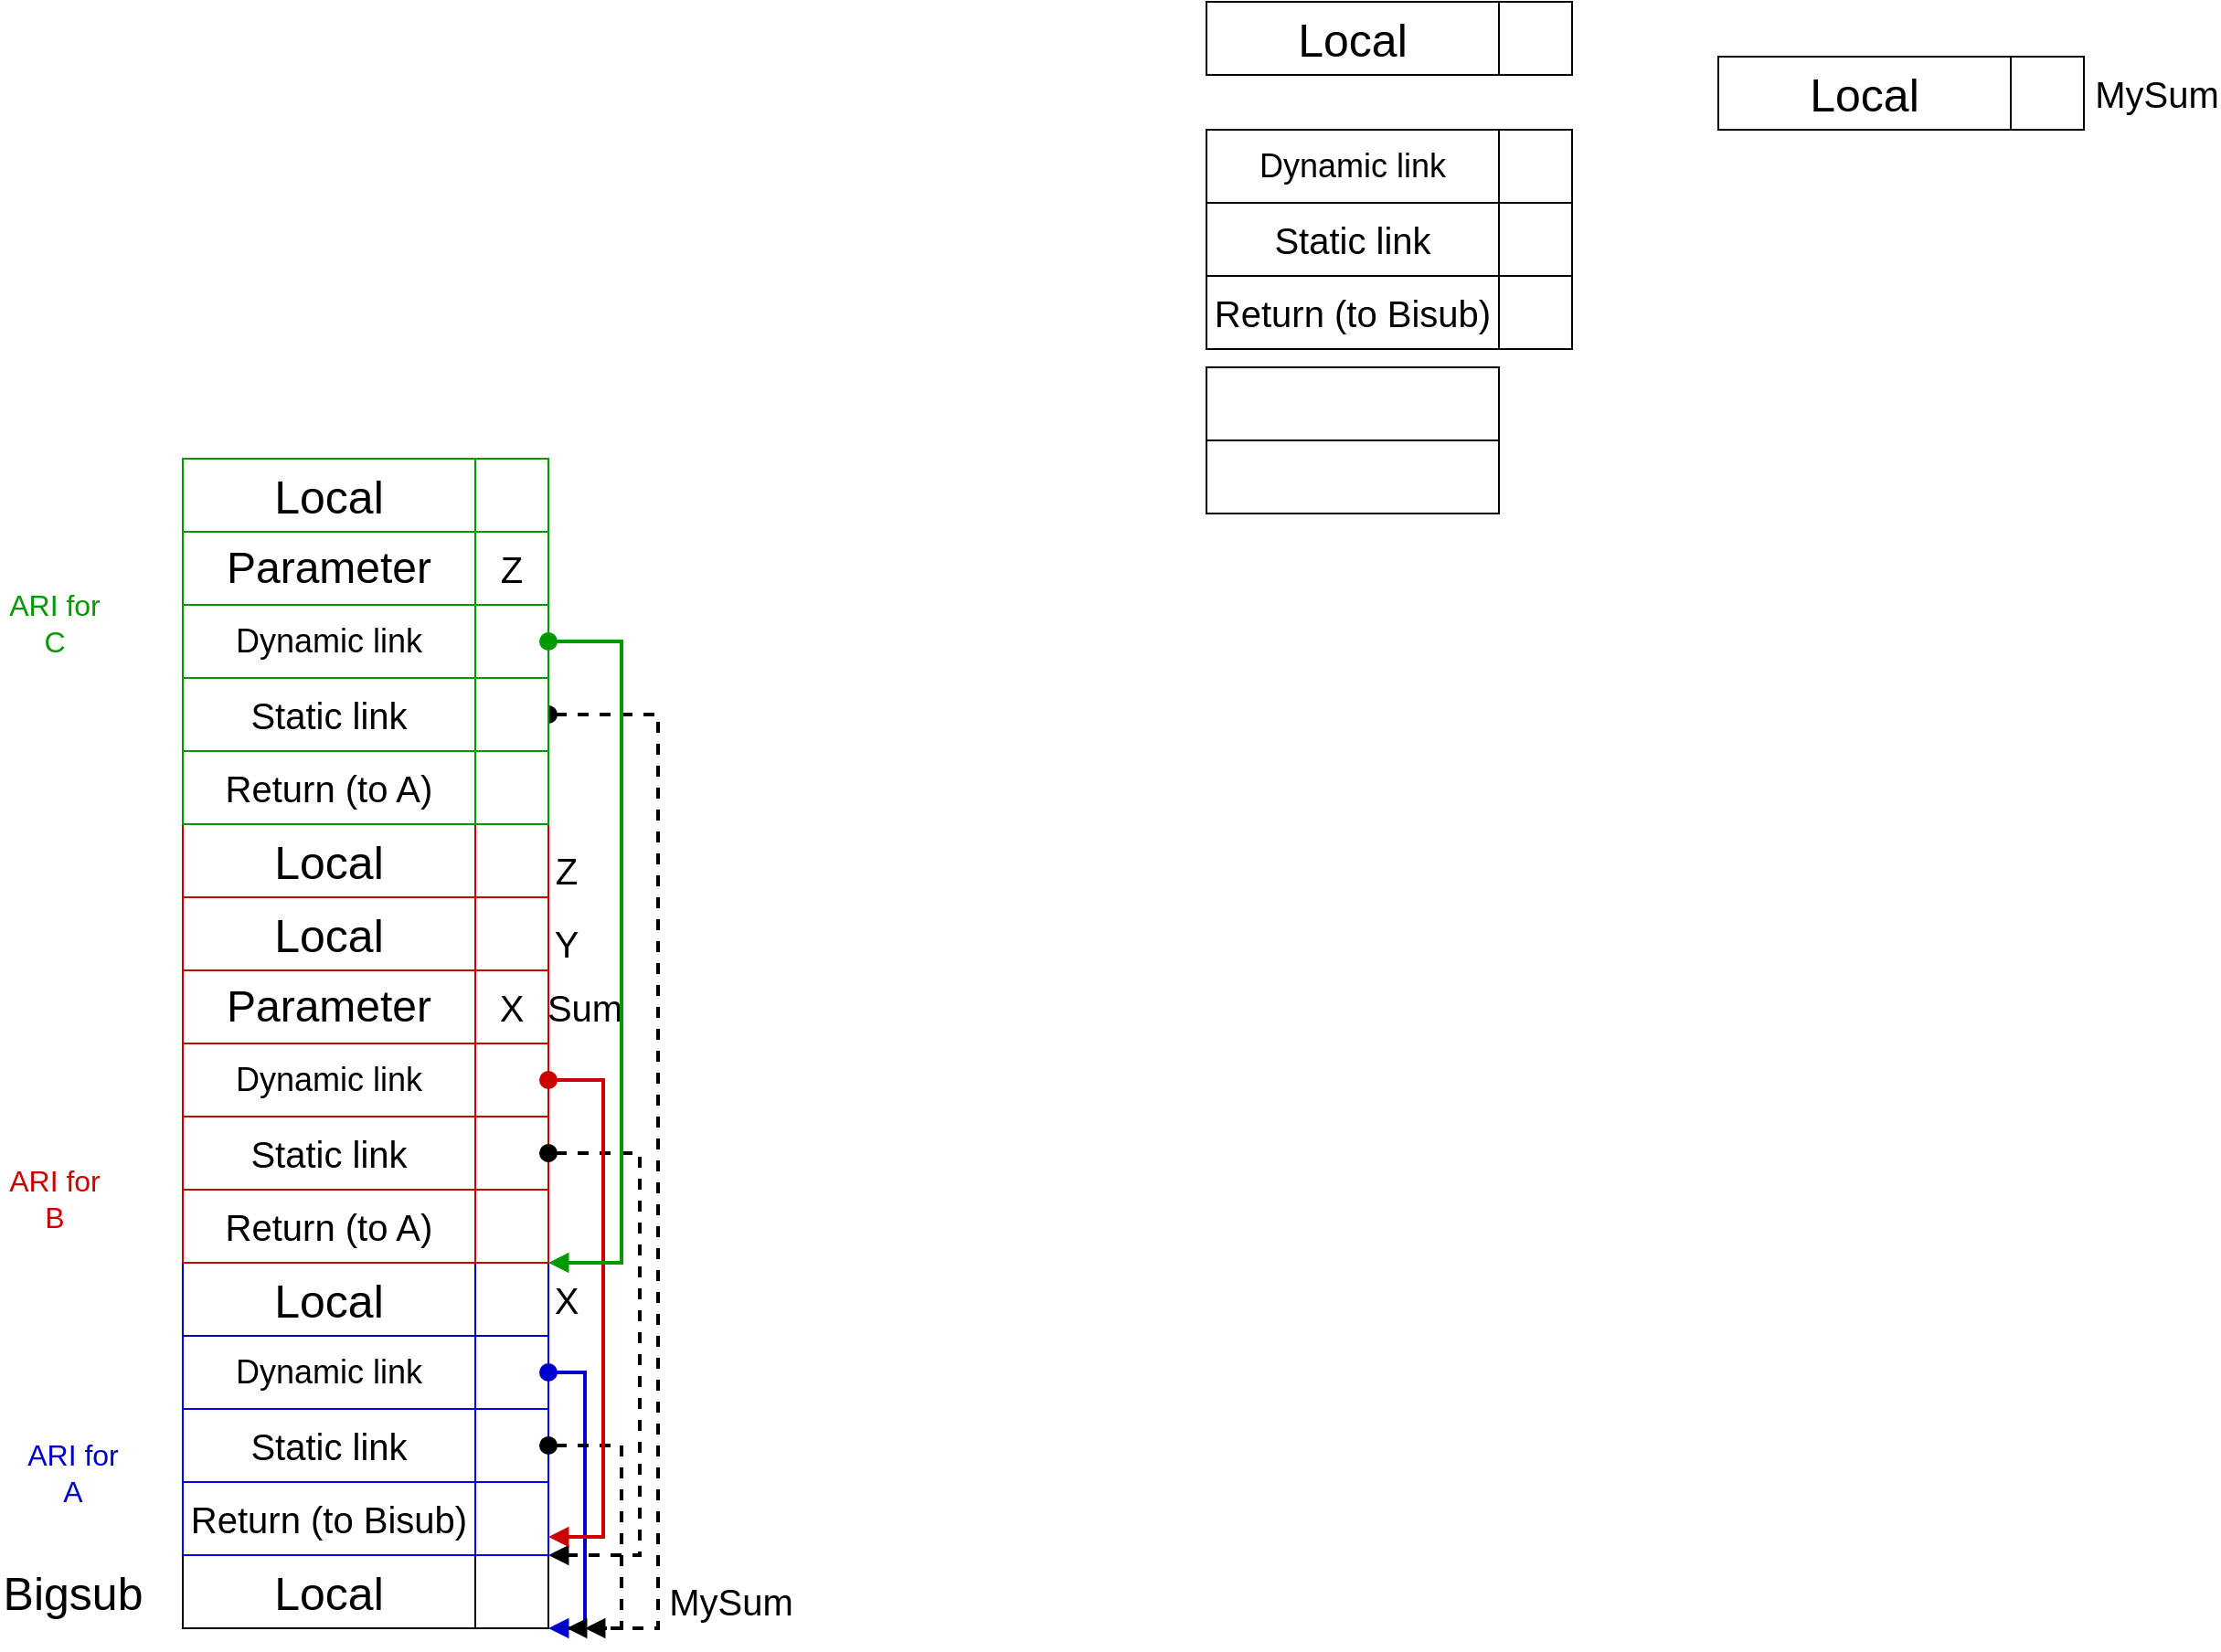 <mxfile version="24.2.2" type="github">
  <diagram name="Page-1" id="TGgWqXuE1IWvRGq6BxiU">
    <mxGraphModel dx="2284" dy="1904" grid="1" gridSize="10" guides="1" tooltips="1" connect="1" arrows="1" fold="1" page="1" pageScale="1" pageWidth="850" pageHeight="1100" math="0" shadow="0">
      <root>
        <mxCell id="0" />
        <mxCell id="1" parent="0" />
        <mxCell id="kFgDq9HKoR-4JnCqN2cn-78" value="" style="html=1;verticalAlign=bottom;startArrow=oval;startFill=1;endArrow=block;startSize=8;curved=0;rounded=0;fontSize=12;dashed=1;exitX=1;exitY=0.5;exitDx=0;exitDy=0;strokeWidth=2;" parent="1" edge="1">
          <mxGeometry width="60" relative="1" as="geometry">
            <mxPoint x="280" y="380" as="sourcePoint" />
            <mxPoint x="300" y="880" as="targetPoint" />
            <Array as="points">
              <mxPoint x="340" y="380" />
              <mxPoint x="340" y="880" />
            </Array>
          </mxGeometry>
        </mxCell>
        <mxCell id="kFgDq9HKoR-4JnCqN2cn-1" value="" style="rounded=0;whiteSpace=wrap;html=1;" parent="1" vertex="1">
          <mxGeometry x="240" y="840" width="40" height="40" as="geometry" />
        </mxCell>
        <mxCell id="kFgDq9HKoR-4JnCqN2cn-3" value="&lt;font style=&quot;font-size: 25px;&quot;&gt;Local&lt;/font&gt;" style="rounded=0;whiteSpace=wrap;html=1;" parent="1" vertex="1">
          <mxGeometry x="80" y="840" width="160" height="40" as="geometry" />
        </mxCell>
        <mxCell id="kFgDq9HKoR-4JnCqN2cn-6" value="&lt;font style=&quot;font-size: 25px;&quot;&gt;Bigsub&lt;/font&gt;" style="text;strokeColor=none;fillColor=none;html=1;align=center;verticalAlign=middle;whiteSpace=wrap;rounded=0;fontSize=16;" parent="1" vertex="1">
          <mxGeometry x="-10" y="845" width="60" height="30" as="geometry" />
        </mxCell>
        <mxCell id="kFgDq9HKoR-4JnCqN2cn-7" value="&lt;font style=&quot;font-size: 20px;&quot;&gt;MySum&lt;/font&gt;" style="text;strokeColor=none;fillColor=none;html=1;align=center;verticalAlign=middle;whiteSpace=wrap;rounded=0;fontSize=16;" parent="1" vertex="1">
          <mxGeometry x="350" y="850" width="60" height="30" as="geometry" />
        </mxCell>
        <mxCell id="kFgDq9HKoR-4JnCqN2cn-8" value="" style="rounded=0;whiteSpace=wrap;html=1;" parent="1" vertex="1">
          <mxGeometry x="800" y="-10" width="40" height="40" as="geometry" />
        </mxCell>
        <mxCell id="kFgDq9HKoR-4JnCqN2cn-9" value="&lt;font style=&quot;font-size: 25px;&quot;&gt;Local&lt;/font&gt;" style="rounded=0;whiteSpace=wrap;html=1;" parent="1" vertex="1">
          <mxGeometry x="640" y="-10" width="160" height="40" as="geometry" />
        </mxCell>
        <mxCell id="kFgDq9HKoR-4JnCqN2cn-10" value="" style="rounded=0;whiteSpace=wrap;html=1;" parent="1" vertex="1">
          <mxGeometry x="800" y="60" width="40" height="40" as="geometry" />
        </mxCell>
        <mxCell id="kFgDq9HKoR-4JnCqN2cn-11" value="&lt;font style=&quot;font-size: 18px;&quot;&gt;Dynamic link&lt;/font&gt;" style="rounded=0;whiteSpace=wrap;html=1;" parent="1" vertex="1">
          <mxGeometry x="640" y="60" width="160" height="40" as="geometry" />
        </mxCell>
        <mxCell id="kFgDq9HKoR-4JnCqN2cn-14" value="" style="rounded=0;whiteSpace=wrap;html=1;" parent="1" vertex="1">
          <mxGeometry x="800" y="100" width="40" height="40" as="geometry" />
        </mxCell>
        <mxCell id="kFgDq9HKoR-4JnCqN2cn-15" value="&lt;font style=&quot;font-size: 20px;&quot;&gt;Static link&lt;/font&gt;" style="rounded=0;whiteSpace=wrap;html=1;" parent="1" vertex="1">
          <mxGeometry x="640" y="100" width="160" height="40" as="geometry" />
        </mxCell>
        <mxCell id="kFgDq9HKoR-4JnCqN2cn-16" value="" style="rounded=0;whiteSpace=wrap;html=1;" parent="1" vertex="1">
          <mxGeometry x="1080" y="20" width="40" height="40" as="geometry" />
        </mxCell>
        <mxCell id="kFgDq9HKoR-4JnCqN2cn-17" value="&lt;font style=&quot;font-size: 25px;&quot;&gt;Local&lt;/font&gt;" style="rounded=0;whiteSpace=wrap;html=1;" parent="1" vertex="1">
          <mxGeometry x="920" y="20" width="160" height="40" as="geometry" />
        </mxCell>
        <mxCell id="kFgDq9HKoR-4JnCqN2cn-18" value="&lt;font style=&quot;font-size: 20px;&quot;&gt;MySum&lt;/font&gt;" style="text;strokeColor=none;fillColor=none;html=1;align=center;verticalAlign=middle;whiteSpace=wrap;rounded=0;fontSize=16;" parent="1" vertex="1">
          <mxGeometry x="1130" y="25" width="60" height="30" as="geometry" />
        </mxCell>
        <mxCell id="kFgDq9HKoR-4JnCqN2cn-19" value="" style="rounded=0;whiteSpace=wrap;html=1;" parent="1" vertex="1">
          <mxGeometry x="800" y="140" width="40" height="40" as="geometry" />
        </mxCell>
        <mxCell id="kFgDq9HKoR-4JnCqN2cn-20" value="&lt;font style=&quot;font-size: 20px;&quot;&gt;Return (to Bisub)&lt;br&gt;&lt;/font&gt;" style="rounded=0;whiteSpace=wrap;html=1;" parent="1" vertex="1">
          <mxGeometry x="640" y="140" width="160" height="40" as="geometry" />
        </mxCell>
        <mxCell id="kFgDq9HKoR-4JnCqN2cn-21" value="" style="rounded=0;whiteSpace=wrap;html=1;strokeColor=#0000FF;" parent="1" vertex="1">
          <mxGeometry x="240" y="720" width="40" height="40" as="geometry" />
        </mxCell>
        <mxCell id="kFgDq9HKoR-4JnCqN2cn-22" value="&lt;font style=&quot;font-size: 18px;&quot;&gt;Dynamic link&lt;/font&gt;" style="rounded=0;whiteSpace=wrap;html=1;strokeColor=#0000FF;" parent="1" vertex="1">
          <mxGeometry x="80" y="720" width="160" height="40" as="geometry" />
        </mxCell>
        <mxCell id="kFgDq9HKoR-4JnCqN2cn-23" value="" style="rounded=0;whiteSpace=wrap;html=1;strokeColor=#0000FF;" parent="1" vertex="1">
          <mxGeometry x="240" y="760" width="40" height="40" as="geometry" />
        </mxCell>
        <mxCell id="kFgDq9HKoR-4JnCqN2cn-24" value="&lt;font style=&quot;font-size: 20px;&quot;&gt;Static link&lt;/font&gt;" style="rounded=0;whiteSpace=wrap;html=1;strokeColor=#0000FF;" parent="1" vertex="1">
          <mxGeometry x="80" y="760" width="160" height="40" as="geometry" />
        </mxCell>
        <mxCell id="kFgDq9HKoR-4JnCqN2cn-25" value="" style="rounded=0;whiteSpace=wrap;html=1;strokeColor=#0000FF;" parent="1" vertex="1">
          <mxGeometry x="240" y="800" width="40" height="40" as="geometry" />
        </mxCell>
        <mxCell id="kFgDq9HKoR-4JnCqN2cn-26" value="&lt;font style=&quot;font-size: 20px;&quot;&gt;Return (to Bisub)&lt;br&gt;&lt;/font&gt;" style="rounded=0;whiteSpace=wrap;html=1;strokeColor=#0000FF;" parent="1" vertex="1">
          <mxGeometry x="80" y="800" width="160" height="40" as="geometry" />
        </mxCell>
        <mxCell id="kFgDq9HKoR-4JnCqN2cn-27" value="" style="rounded=0;whiteSpace=wrap;html=1;strokeColor=#0000CC;" parent="1" vertex="1">
          <mxGeometry x="240" y="680" width="40" height="40" as="geometry" />
        </mxCell>
        <mxCell id="kFgDq9HKoR-4JnCqN2cn-28" value="&lt;font style=&quot;font-size: 25px;&quot;&gt;Local&lt;/font&gt;" style="rounded=0;whiteSpace=wrap;html=1;strokeColor=#0000CC;" parent="1" vertex="1">
          <mxGeometry x="80" y="680" width="160" height="40" as="geometry" />
        </mxCell>
        <mxCell id="kFgDq9HKoR-4JnCqN2cn-29" value="&lt;font style=&quot;font-size: 20px;&quot;&gt;X&lt;/font&gt;" style="text;strokeColor=none;fillColor=none;html=1;align=center;verticalAlign=middle;whiteSpace=wrap;rounded=0;fontSize=16;" parent="1" vertex="1">
          <mxGeometry x="280" y="685" width="20" height="30" as="geometry" />
        </mxCell>
        <mxCell id="kFgDq9HKoR-4JnCqN2cn-32" value="" style="rounded=0;whiteSpace=wrap;html=1;" parent="1" vertex="1">
          <mxGeometry x="640" y="190" width="160" height="40" as="geometry" />
        </mxCell>
        <mxCell id="kFgDq9HKoR-4JnCqN2cn-34" value="" style="rounded=0;whiteSpace=wrap;html=1;" parent="1" vertex="1">
          <mxGeometry x="640" y="230" width="160" height="40" as="geometry" />
        </mxCell>
        <mxCell id="kFgDq9HKoR-4JnCqN2cn-38" value="" style="html=1;verticalAlign=bottom;startArrow=oval;startFill=1;endArrow=block;startSize=8;curved=0;rounded=0;fontSize=12;exitX=1;exitY=0.5;exitDx=0;exitDy=0;strokeColor=#0000CC;strokeWidth=2;" parent="1" source="kFgDq9HKoR-4JnCqN2cn-21" edge="1">
          <mxGeometry width="60" relative="1" as="geometry">
            <mxPoint x="280" y="700" as="sourcePoint" />
            <mxPoint x="280" y="880" as="targetPoint" />
            <Array as="points">
              <mxPoint x="300" y="740" />
              <mxPoint x="300" y="880" />
            </Array>
          </mxGeometry>
        </mxCell>
        <mxCell id="kFgDq9HKoR-4JnCqN2cn-41" value="" style="html=1;verticalAlign=bottom;startArrow=oval;startFill=1;endArrow=block;startSize=8;curved=0;rounded=0;fontSize=12;dashed=1;exitX=1;exitY=0.5;exitDx=0;exitDy=0;strokeWidth=2;" parent="1" source="kFgDq9HKoR-4JnCqN2cn-23" edge="1">
          <mxGeometry width="60" relative="1" as="geometry">
            <mxPoint x="300" y="780" as="sourcePoint" />
            <mxPoint x="290" y="880" as="targetPoint" />
            <Array as="points">
              <mxPoint x="320" y="780" />
              <mxPoint x="320" y="880" />
            </Array>
          </mxGeometry>
        </mxCell>
        <mxCell id="kFgDq9HKoR-4JnCqN2cn-43" value="" style="rounded=0;whiteSpace=wrap;html=1;strokeColor=#CC0000;" parent="1" vertex="1">
          <mxGeometry x="240" y="560" width="40" height="40" as="geometry" />
        </mxCell>
        <mxCell id="kFgDq9HKoR-4JnCqN2cn-44" value="&lt;font style=&quot;font-size: 18px;&quot;&gt;Dynamic link&lt;/font&gt;" style="rounded=0;whiteSpace=wrap;html=1;strokeColor=#CC0000;" parent="1" vertex="1">
          <mxGeometry x="80" y="560" width="160" height="40" as="geometry" />
        </mxCell>
        <mxCell id="kFgDq9HKoR-4JnCqN2cn-45" value="" style="rounded=0;whiteSpace=wrap;html=1;strokeColor=#CC0000;" parent="1" vertex="1">
          <mxGeometry x="240" y="600" width="40" height="40" as="geometry" />
        </mxCell>
        <mxCell id="kFgDq9HKoR-4JnCqN2cn-46" value="&lt;font style=&quot;font-size: 20px;&quot;&gt;Static link&lt;/font&gt;" style="rounded=0;whiteSpace=wrap;html=1;strokeColor=#CC0000;" parent="1" vertex="1">
          <mxGeometry x="80" y="600" width="160" height="40" as="geometry" />
        </mxCell>
        <mxCell id="kFgDq9HKoR-4JnCqN2cn-47" value="" style="rounded=0;whiteSpace=wrap;html=1;strokeColor=#CC0000;" parent="1" vertex="1">
          <mxGeometry x="240" y="640" width="40" height="40" as="geometry" />
        </mxCell>
        <mxCell id="kFgDq9HKoR-4JnCqN2cn-48" value="&lt;div&gt;&lt;font style=&quot;font-size: 20px;&quot;&gt;Return (to A)&lt;/font&gt;&lt;/div&gt;" style="rounded=0;whiteSpace=wrap;html=1;strokeColor=#CC0000;" parent="1" vertex="1">
          <mxGeometry x="80" y="640" width="160" height="40" as="geometry" />
        </mxCell>
        <mxCell id="kFgDq9HKoR-4JnCqN2cn-49" value="&lt;div&gt;&lt;font color=&quot;#cc0000&quot;&gt;ARI for B&lt;br&gt;&lt;/font&gt;&lt;/div&gt;" style="text;strokeColor=none;fillColor=none;html=1;align=center;verticalAlign=middle;whiteSpace=wrap;rounded=0;fontSize=16;" parent="1" vertex="1">
          <mxGeometry x="-20" y="630" width="60" height="30" as="geometry" />
        </mxCell>
        <mxCell id="kFgDq9HKoR-4JnCqN2cn-51" value="&lt;div&gt;&lt;font color=&quot;#0000cc&quot;&gt;ARI for A&lt;/font&gt;&lt;/div&gt;" style="text;strokeColor=none;fillColor=none;html=1;align=center;verticalAlign=middle;whiteSpace=wrap;rounded=0;fontSize=16;" parent="1" vertex="1">
          <mxGeometry x="-10" y="780" width="60" height="30" as="geometry" />
        </mxCell>
        <mxCell id="kFgDq9HKoR-4JnCqN2cn-52" value="" style="rounded=0;whiteSpace=wrap;html=1;strokeColor=#CC0000;" parent="1" vertex="1">
          <mxGeometry x="240" y="520" width="40" height="40" as="geometry" />
        </mxCell>
        <mxCell id="kFgDq9HKoR-4JnCqN2cn-53" value="&lt;font style=&quot;font-size: 24px;&quot;&gt;Parameter&lt;/font&gt;" style="rounded=0;whiteSpace=wrap;html=1;strokeColor=#CC0000;" parent="1" vertex="1">
          <mxGeometry x="80" y="520" width="160" height="40" as="geometry" />
        </mxCell>
        <mxCell id="kFgDq9HKoR-4JnCqN2cn-56" value="&lt;font style=&quot;font-size: 20px;&quot;&gt;X&lt;/font&gt;" style="text;strokeColor=none;fillColor=none;html=1;align=center;verticalAlign=middle;whiteSpace=wrap;rounded=0;fontSize=16;" parent="1" vertex="1">
          <mxGeometry x="250" y="525" width="20" height="30" as="geometry" />
        </mxCell>
        <mxCell id="kFgDq9HKoR-4JnCqN2cn-57" value="" style="html=1;verticalAlign=bottom;startArrow=oval;startFill=1;endArrow=block;startSize=8;curved=0;rounded=0;fontSize=12;dashed=1;exitX=1;exitY=0.5;exitDx=0;exitDy=0;entryX=1;entryY=1;entryDx=0;entryDy=0;strokeWidth=2;" parent="1" source="kFgDq9HKoR-4JnCqN2cn-45" target="kFgDq9HKoR-4JnCqN2cn-25" edge="1">
          <mxGeometry width="60" relative="1" as="geometry">
            <mxPoint x="290" y="790" as="sourcePoint" />
            <mxPoint x="290" y="840" as="targetPoint" />
            <Array as="points">
              <mxPoint x="330" y="620" />
              <mxPoint x="330" y="840" />
            </Array>
          </mxGeometry>
        </mxCell>
        <mxCell id="kFgDq9HKoR-4JnCqN2cn-58" value="" style="html=1;verticalAlign=bottom;startArrow=oval;startFill=1;endArrow=block;startSize=8;curved=0;rounded=0;fontSize=12;exitX=1;exitY=0.5;exitDx=0;exitDy=0;entryX=1;entryY=0.75;entryDx=0;entryDy=0;strokeColor=#CC0000;strokeWidth=2;" parent="1" source="kFgDq9HKoR-4JnCqN2cn-43" target="kFgDq9HKoR-4JnCqN2cn-25" edge="1">
          <mxGeometry width="60" relative="1" as="geometry">
            <mxPoint x="290" y="750" as="sourcePoint" />
            <mxPoint x="290" y="890" as="targetPoint" />
            <Array as="points">
              <mxPoint x="310" y="580" />
              <mxPoint x="310" y="830" />
            </Array>
          </mxGeometry>
        </mxCell>
        <mxCell id="kFgDq9HKoR-4JnCqN2cn-59" value="&lt;font style=&quot;font-size: 20px;&quot;&gt;Sum&lt;/font&gt;" style="text;strokeColor=none;fillColor=none;html=1;align=center;verticalAlign=middle;whiteSpace=wrap;rounded=0;fontSize=16;" parent="1" vertex="1">
          <mxGeometry x="270" y="525" width="60" height="30" as="geometry" />
        </mxCell>
        <mxCell id="kFgDq9HKoR-4JnCqN2cn-60" value="" style="rounded=0;whiteSpace=wrap;html=1;strokeColor=#CC0000;" parent="1" vertex="1">
          <mxGeometry x="240" y="480" width="40" height="40" as="geometry" />
        </mxCell>
        <mxCell id="kFgDq9HKoR-4JnCqN2cn-61" value="&lt;font style=&quot;font-size: 25px;&quot;&gt;Local&lt;/font&gt;" style="rounded=0;whiteSpace=wrap;html=1;strokeColor=#CC0000;" parent="1" vertex="1">
          <mxGeometry x="80" y="480" width="160" height="40" as="geometry" />
        </mxCell>
        <mxCell id="kFgDq9HKoR-4JnCqN2cn-62" value="" style="rounded=0;whiteSpace=wrap;html=1;strokeColor=#CC0000;" parent="1" vertex="1">
          <mxGeometry x="240" y="440" width="40" height="40" as="geometry" />
        </mxCell>
        <mxCell id="kFgDq9HKoR-4JnCqN2cn-63" value="&lt;font style=&quot;font-size: 25px;&quot;&gt;Local&lt;/font&gt;" style="rounded=0;whiteSpace=wrap;html=1;strokeColor=#CC0000;" parent="1" vertex="1">
          <mxGeometry x="80" y="440" width="160" height="40" as="geometry" />
        </mxCell>
        <mxCell id="kFgDq9HKoR-4JnCqN2cn-64" value="&lt;font style=&quot;font-size: 20px;&quot;&gt;Y&lt;/font&gt;" style="text;strokeColor=none;fillColor=none;html=1;align=center;verticalAlign=middle;whiteSpace=wrap;rounded=0;fontSize=16;" parent="1" vertex="1">
          <mxGeometry x="280" y="490" width="20" height="30" as="geometry" />
        </mxCell>
        <mxCell id="kFgDq9HKoR-4JnCqN2cn-66" value="" style="rounded=0;whiteSpace=wrap;html=1;strokeColor=#009900;" parent="1" vertex="1">
          <mxGeometry x="240" y="320" width="40" height="40" as="geometry" />
        </mxCell>
        <mxCell id="kFgDq9HKoR-4JnCqN2cn-67" value="&lt;font style=&quot;font-size: 18px;&quot;&gt;Dynamic link&lt;/font&gt;" style="rounded=0;whiteSpace=wrap;html=1;strokeColor=#009900;" parent="1" vertex="1">
          <mxGeometry x="80" y="320" width="160" height="40" as="geometry" />
        </mxCell>
        <mxCell id="kFgDq9HKoR-4JnCqN2cn-68" value="" style="rounded=0;whiteSpace=wrap;html=1;strokeColor=#009900;" parent="1" vertex="1">
          <mxGeometry x="240" y="360" width="40" height="40" as="geometry" />
        </mxCell>
        <mxCell id="kFgDq9HKoR-4JnCqN2cn-69" value="&lt;font style=&quot;font-size: 20px;&quot;&gt;Static link&lt;/font&gt;" style="rounded=0;whiteSpace=wrap;html=1;strokeColor=#009900;" parent="1" vertex="1">
          <mxGeometry x="80" y="360" width="160" height="40" as="geometry" />
        </mxCell>
        <mxCell id="kFgDq9HKoR-4JnCqN2cn-70" value="" style="rounded=0;whiteSpace=wrap;html=1;strokeColor=#009900;" parent="1" vertex="1">
          <mxGeometry x="240" y="400" width="40" height="40" as="geometry" />
        </mxCell>
        <mxCell id="kFgDq9HKoR-4JnCqN2cn-71" value="&lt;div&gt;&lt;font style=&quot;font-size: 20px;&quot;&gt;Return (to A)&lt;/font&gt;&lt;/div&gt;" style="rounded=0;whiteSpace=wrap;html=1;strokeColor=#009900;" parent="1" vertex="1">
          <mxGeometry x="80" y="400" width="160" height="40" as="geometry" />
        </mxCell>
        <mxCell id="kFgDq9HKoR-4JnCqN2cn-73" value="&lt;font style=&quot;font-size: 24px;&quot;&gt;Parameter&lt;/font&gt;" style="rounded=0;whiteSpace=wrap;html=1;strokeColor=#009900;" parent="1" vertex="1">
          <mxGeometry x="80" y="280" width="160" height="40" as="geometry" />
        </mxCell>
        <mxCell id="kFgDq9HKoR-4JnCqN2cn-75" value="" style="rounded=0;whiteSpace=wrap;html=1;strokeColor=#009900;" parent="1" vertex="1">
          <mxGeometry x="240" y="240" width="40" height="40" as="geometry" />
        </mxCell>
        <mxCell id="kFgDq9HKoR-4JnCqN2cn-76" value="&lt;font style=&quot;font-size: 25px;&quot;&gt;Local&lt;/font&gt;" style="rounded=0;whiteSpace=wrap;html=1;strokeColor=#009900;" parent="1" vertex="1">
          <mxGeometry x="80" y="240" width="160" height="40" as="geometry" />
        </mxCell>
        <mxCell id="kFgDq9HKoR-4JnCqN2cn-77" value="&lt;font style=&quot;font-size: 20px;&quot;&gt;Z&lt;/font&gt;" style="text;strokeColor=none;fillColor=none;html=1;align=center;verticalAlign=middle;whiteSpace=wrap;rounded=0;fontSize=16;" parent="1" vertex="1">
          <mxGeometry x="280" y="450" width="20" height="30" as="geometry" />
        </mxCell>
        <mxCell id="kFgDq9HKoR-4JnCqN2cn-72" value="" style="rounded=0;whiteSpace=wrap;html=1;strokeColor=#009900;" parent="1" vertex="1">
          <mxGeometry x="240" y="280" width="40" height="40" as="geometry" />
        </mxCell>
        <mxCell id="kFgDq9HKoR-4JnCqN2cn-65" value="&lt;font style=&quot;font-size: 20px;&quot;&gt;Z&lt;/font&gt;" style="text;strokeColor=none;fillColor=none;html=1;align=center;verticalAlign=middle;whiteSpace=wrap;rounded=0;fontSize=16;" parent="1" vertex="1">
          <mxGeometry x="250" y="285" width="20" height="30" as="geometry" />
        </mxCell>
        <mxCell id="kFgDq9HKoR-4JnCqN2cn-80" value="" style="html=1;verticalAlign=bottom;startArrow=oval;startFill=1;endArrow=block;startSize=8;curved=0;rounded=0;fontSize=12;exitX=1;exitY=0.5;exitDx=0;exitDy=0;entryX=1;entryY=1;entryDx=0;entryDy=0;strokeColor=#009900;strokeWidth=2;" parent="1" target="kFgDq9HKoR-4JnCqN2cn-47" edge="1">
          <mxGeometry width="60" relative="1" as="geometry">
            <mxPoint x="280" y="340" as="sourcePoint" />
            <mxPoint x="280" y="590" as="targetPoint" />
            <Array as="points">
              <mxPoint x="320" y="340" />
              <mxPoint x="320" y="680" />
            </Array>
          </mxGeometry>
        </mxCell>
        <mxCell id="kFgDq9HKoR-4JnCqN2cn-81" value="&lt;div&gt;&lt;font color=&quot;#009900&quot;&gt;ARI for C&lt;br&gt;&lt;/font&gt;&lt;/div&gt;" style="text;strokeColor=none;fillColor=none;html=1;align=center;verticalAlign=middle;whiteSpace=wrap;rounded=0;fontSize=16;" parent="1" vertex="1">
          <mxGeometry x="-20" y="315" width="60" height="30" as="geometry" />
        </mxCell>
      </root>
    </mxGraphModel>
  </diagram>
</mxfile>
